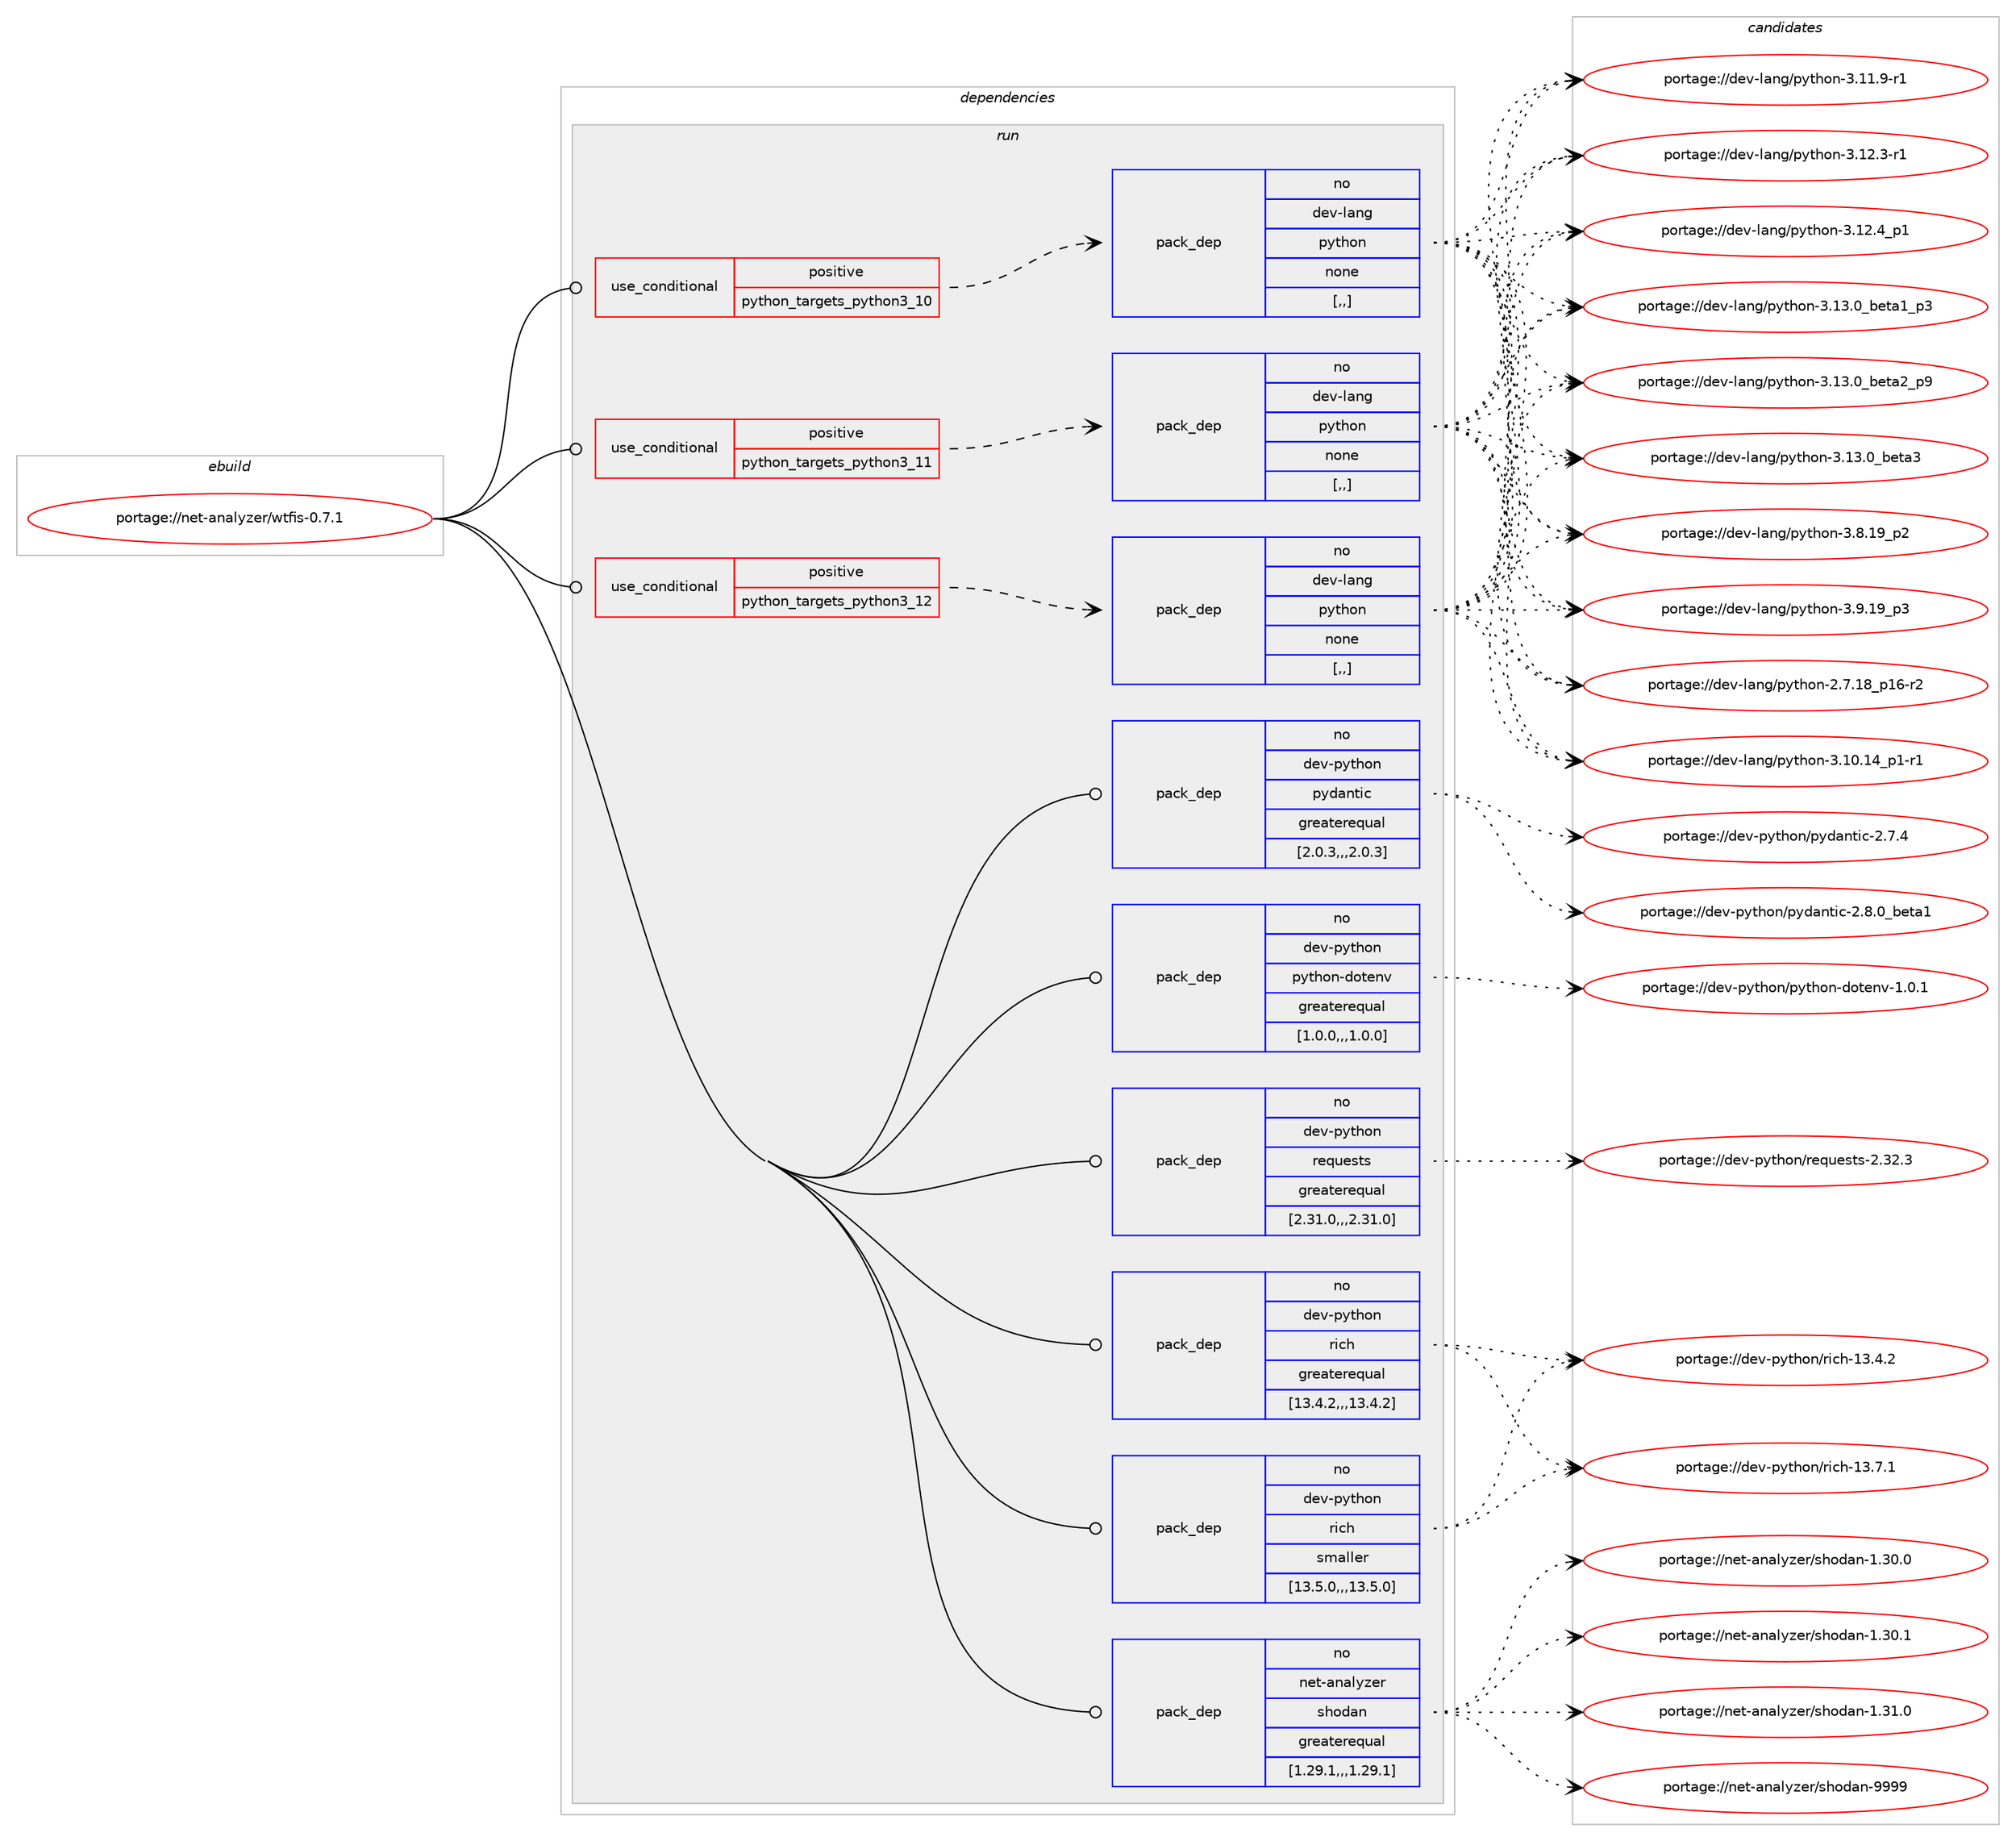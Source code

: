 digraph prolog {

# *************
# Graph options
# *************

newrank=true;
concentrate=true;
compound=true;
graph [rankdir=LR,fontname=Helvetica,fontsize=10,ranksep=1.5];#, ranksep=2.5, nodesep=0.2];
edge  [arrowhead=vee];
node  [fontname=Helvetica,fontsize=10];

# **********
# The ebuild
# **********

subgraph cluster_leftcol {
color=gray;
label=<<i>ebuild</i>>;
id [label="portage://net-analyzer/wtfis-0.7.1", color=red, width=4, href="../net-analyzer/wtfis-0.7.1.svg"];
}

# ****************
# The dependencies
# ****************

subgraph cluster_midcol {
color=gray;
label=<<i>dependencies</i>>;
subgraph cluster_compile {
fillcolor="#eeeeee";
style=filled;
label=<<i>compile</i>>;
}
subgraph cluster_compileandrun {
fillcolor="#eeeeee";
style=filled;
label=<<i>compile and run</i>>;
}
subgraph cluster_run {
fillcolor="#eeeeee";
style=filled;
label=<<i>run</i>>;
subgraph cond86252 {
dependency334607 [label=<<TABLE BORDER="0" CELLBORDER="1" CELLSPACING="0" CELLPADDING="4"><TR><TD ROWSPAN="3" CELLPADDING="10">use_conditional</TD></TR><TR><TD>positive</TD></TR><TR><TD>python_targets_python3_10</TD></TR></TABLE>>, shape=none, color=red];
subgraph pack245822 {
dependency334608 [label=<<TABLE BORDER="0" CELLBORDER="1" CELLSPACING="0" CELLPADDING="4" WIDTH="220"><TR><TD ROWSPAN="6" CELLPADDING="30">pack_dep</TD></TR><TR><TD WIDTH="110">no</TD></TR><TR><TD>dev-lang</TD></TR><TR><TD>python</TD></TR><TR><TD>none</TD></TR><TR><TD>[,,]</TD></TR></TABLE>>, shape=none, color=blue];
}
dependency334607:e -> dependency334608:w [weight=20,style="dashed",arrowhead="vee"];
}
id:e -> dependency334607:w [weight=20,style="solid",arrowhead="odot"];
subgraph cond86253 {
dependency334609 [label=<<TABLE BORDER="0" CELLBORDER="1" CELLSPACING="0" CELLPADDING="4"><TR><TD ROWSPAN="3" CELLPADDING="10">use_conditional</TD></TR><TR><TD>positive</TD></TR><TR><TD>python_targets_python3_11</TD></TR></TABLE>>, shape=none, color=red];
subgraph pack245823 {
dependency334610 [label=<<TABLE BORDER="0" CELLBORDER="1" CELLSPACING="0" CELLPADDING="4" WIDTH="220"><TR><TD ROWSPAN="6" CELLPADDING="30">pack_dep</TD></TR><TR><TD WIDTH="110">no</TD></TR><TR><TD>dev-lang</TD></TR><TR><TD>python</TD></TR><TR><TD>none</TD></TR><TR><TD>[,,]</TD></TR></TABLE>>, shape=none, color=blue];
}
dependency334609:e -> dependency334610:w [weight=20,style="dashed",arrowhead="vee"];
}
id:e -> dependency334609:w [weight=20,style="solid",arrowhead="odot"];
subgraph cond86254 {
dependency334611 [label=<<TABLE BORDER="0" CELLBORDER="1" CELLSPACING="0" CELLPADDING="4"><TR><TD ROWSPAN="3" CELLPADDING="10">use_conditional</TD></TR><TR><TD>positive</TD></TR><TR><TD>python_targets_python3_12</TD></TR></TABLE>>, shape=none, color=red];
subgraph pack245824 {
dependency334612 [label=<<TABLE BORDER="0" CELLBORDER="1" CELLSPACING="0" CELLPADDING="4" WIDTH="220"><TR><TD ROWSPAN="6" CELLPADDING="30">pack_dep</TD></TR><TR><TD WIDTH="110">no</TD></TR><TR><TD>dev-lang</TD></TR><TR><TD>python</TD></TR><TR><TD>none</TD></TR><TR><TD>[,,]</TD></TR></TABLE>>, shape=none, color=blue];
}
dependency334611:e -> dependency334612:w [weight=20,style="dashed",arrowhead="vee"];
}
id:e -> dependency334611:w [weight=20,style="solid",arrowhead="odot"];
subgraph pack245825 {
dependency334613 [label=<<TABLE BORDER="0" CELLBORDER="1" CELLSPACING="0" CELLPADDING="4" WIDTH="220"><TR><TD ROWSPAN="6" CELLPADDING="30">pack_dep</TD></TR><TR><TD WIDTH="110">no</TD></TR><TR><TD>dev-python</TD></TR><TR><TD>pydantic</TD></TR><TR><TD>greaterequal</TD></TR><TR><TD>[2.0.3,,,2.0.3]</TD></TR></TABLE>>, shape=none, color=blue];
}
id:e -> dependency334613:w [weight=20,style="solid",arrowhead="odot"];
subgraph pack245826 {
dependency334614 [label=<<TABLE BORDER="0" CELLBORDER="1" CELLSPACING="0" CELLPADDING="4" WIDTH="220"><TR><TD ROWSPAN="6" CELLPADDING="30">pack_dep</TD></TR><TR><TD WIDTH="110">no</TD></TR><TR><TD>dev-python</TD></TR><TR><TD>python-dotenv</TD></TR><TR><TD>greaterequal</TD></TR><TR><TD>[1.0.0,,,1.0.0]</TD></TR></TABLE>>, shape=none, color=blue];
}
id:e -> dependency334614:w [weight=20,style="solid",arrowhead="odot"];
subgraph pack245827 {
dependency334615 [label=<<TABLE BORDER="0" CELLBORDER="1" CELLSPACING="0" CELLPADDING="4" WIDTH="220"><TR><TD ROWSPAN="6" CELLPADDING="30">pack_dep</TD></TR><TR><TD WIDTH="110">no</TD></TR><TR><TD>dev-python</TD></TR><TR><TD>requests</TD></TR><TR><TD>greaterequal</TD></TR><TR><TD>[2.31.0,,,2.31.0]</TD></TR></TABLE>>, shape=none, color=blue];
}
id:e -> dependency334615:w [weight=20,style="solid",arrowhead="odot"];
subgraph pack245828 {
dependency334616 [label=<<TABLE BORDER="0" CELLBORDER="1" CELLSPACING="0" CELLPADDING="4" WIDTH="220"><TR><TD ROWSPAN="6" CELLPADDING="30">pack_dep</TD></TR><TR><TD WIDTH="110">no</TD></TR><TR><TD>dev-python</TD></TR><TR><TD>rich</TD></TR><TR><TD>greaterequal</TD></TR><TR><TD>[13.4.2,,,13.4.2]</TD></TR></TABLE>>, shape=none, color=blue];
}
id:e -> dependency334616:w [weight=20,style="solid",arrowhead="odot"];
subgraph pack245829 {
dependency334617 [label=<<TABLE BORDER="0" CELLBORDER="1" CELLSPACING="0" CELLPADDING="4" WIDTH="220"><TR><TD ROWSPAN="6" CELLPADDING="30">pack_dep</TD></TR><TR><TD WIDTH="110">no</TD></TR><TR><TD>dev-python</TD></TR><TR><TD>rich</TD></TR><TR><TD>smaller</TD></TR><TR><TD>[13.5.0,,,13.5.0]</TD></TR></TABLE>>, shape=none, color=blue];
}
id:e -> dependency334617:w [weight=20,style="solid",arrowhead="odot"];
subgraph pack245830 {
dependency334618 [label=<<TABLE BORDER="0" CELLBORDER="1" CELLSPACING="0" CELLPADDING="4" WIDTH="220"><TR><TD ROWSPAN="6" CELLPADDING="30">pack_dep</TD></TR><TR><TD WIDTH="110">no</TD></TR><TR><TD>net-analyzer</TD></TR><TR><TD>shodan</TD></TR><TR><TD>greaterequal</TD></TR><TR><TD>[1.29.1,,,1.29.1]</TD></TR></TABLE>>, shape=none, color=blue];
}
id:e -> dependency334618:w [weight=20,style="solid",arrowhead="odot"];
}
}

# **************
# The candidates
# **************

subgraph cluster_choices {
rank=same;
color=gray;
label=<<i>candidates</i>>;

subgraph choice245822 {
color=black;
nodesep=1;
choice100101118451089711010347112121116104111110455046554649569511249544511450 [label="portage://dev-lang/python-2.7.18_p16-r2", color=red, width=4,href="../dev-lang/python-2.7.18_p16-r2.svg"];
choice100101118451089711010347112121116104111110455146494846495295112494511449 [label="portage://dev-lang/python-3.10.14_p1-r1", color=red, width=4,href="../dev-lang/python-3.10.14_p1-r1.svg"];
choice100101118451089711010347112121116104111110455146494946574511449 [label="portage://dev-lang/python-3.11.9-r1", color=red, width=4,href="../dev-lang/python-3.11.9-r1.svg"];
choice100101118451089711010347112121116104111110455146495046514511449 [label="portage://dev-lang/python-3.12.3-r1", color=red, width=4,href="../dev-lang/python-3.12.3-r1.svg"];
choice100101118451089711010347112121116104111110455146495046529511249 [label="portage://dev-lang/python-3.12.4_p1", color=red, width=4,href="../dev-lang/python-3.12.4_p1.svg"];
choice10010111845108971101034711212111610411111045514649514648959810111697499511251 [label="portage://dev-lang/python-3.13.0_beta1_p3", color=red, width=4,href="../dev-lang/python-3.13.0_beta1_p3.svg"];
choice10010111845108971101034711212111610411111045514649514648959810111697509511257 [label="portage://dev-lang/python-3.13.0_beta2_p9", color=red, width=4,href="../dev-lang/python-3.13.0_beta2_p9.svg"];
choice1001011184510897110103471121211161041111104551464951464895981011169751 [label="portage://dev-lang/python-3.13.0_beta3", color=red, width=4,href="../dev-lang/python-3.13.0_beta3.svg"];
choice100101118451089711010347112121116104111110455146564649579511250 [label="portage://dev-lang/python-3.8.19_p2", color=red, width=4,href="../dev-lang/python-3.8.19_p2.svg"];
choice100101118451089711010347112121116104111110455146574649579511251 [label="portage://dev-lang/python-3.9.19_p3", color=red, width=4,href="../dev-lang/python-3.9.19_p3.svg"];
dependency334608:e -> choice100101118451089711010347112121116104111110455046554649569511249544511450:w [style=dotted,weight="100"];
dependency334608:e -> choice100101118451089711010347112121116104111110455146494846495295112494511449:w [style=dotted,weight="100"];
dependency334608:e -> choice100101118451089711010347112121116104111110455146494946574511449:w [style=dotted,weight="100"];
dependency334608:e -> choice100101118451089711010347112121116104111110455146495046514511449:w [style=dotted,weight="100"];
dependency334608:e -> choice100101118451089711010347112121116104111110455146495046529511249:w [style=dotted,weight="100"];
dependency334608:e -> choice10010111845108971101034711212111610411111045514649514648959810111697499511251:w [style=dotted,weight="100"];
dependency334608:e -> choice10010111845108971101034711212111610411111045514649514648959810111697509511257:w [style=dotted,weight="100"];
dependency334608:e -> choice1001011184510897110103471121211161041111104551464951464895981011169751:w [style=dotted,weight="100"];
dependency334608:e -> choice100101118451089711010347112121116104111110455146564649579511250:w [style=dotted,weight="100"];
dependency334608:e -> choice100101118451089711010347112121116104111110455146574649579511251:w [style=dotted,weight="100"];
}
subgraph choice245823 {
color=black;
nodesep=1;
choice100101118451089711010347112121116104111110455046554649569511249544511450 [label="portage://dev-lang/python-2.7.18_p16-r2", color=red, width=4,href="../dev-lang/python-2.7.18_p16-r2.svg"];
choice100101118451089711010347112121116104111110455146494846495295112494511449 [label="portage://dev-lang/python-3.10.14_p1-r1", color=red, width=4,href="../dev-lang/python-3.10.14_p1-r1.svg"];
choice100101118451089711010347112121116104111110455146494946574511449 [label="portage://dev-lang/python-3.11.9-r1", color=red, width=4,href="../dev-lang/python-3.11.9-r1.svg"];
choice100101118451089711010347112121116104111110455146495046514511449 [label="portage://dev-lang/python-3.12.3-r1", color=red, width=4,href="../dev-lang/python-3.12.3-r1.svg"];
choice100101118451089711010347112121116104111110455146495046529511249 [label="portage://dev-lang/python-3.12.4_p1", color=red, width=4,href="../dev-lang/python-3.12.4_p1.svg"];
choice10010111845108971101034711212111610411111045514649514648959810111697499511251 [label="portage://dev-lang/python-3.13.0_beta1_p3", color=red, width=4,href="../dev-lang/python-3.13.0_beta1_p3.svg"];
choice10010111845108971101034711212111610411111045514649514648959810111697509511257 [label="portage://dev-lang/python-3.13.0_beta2_p9", color=red, width=4,href="../dev-lang/python-3.13.0_beta2_p9.svg"];
choice1001011184510897110103471121211161041111104551464951464895981011169751 [label="portage://dev-lang/python-3.13.0_beta3", color=red, width=4,href="../dev-lang/python-3.13.0_beta3.svg"];
choice100101118451089711010347112121116104111110455146564649579511250 [label="portage://dev-lang/python-3.8.19_p2", color=red, width=4,href="../dev-lang/python-3.8.19_p2.svg"];
choice100101118451089711010347112121116104111110455146574649579511251 [label="portage://dev-lang/python-3.9.19_p3", color=red, width=4,href="../dev-lang/python-3.9.19_p3.svg"];
dependency334610:e -> choice100101118451089711010347112121116104111110455046554649569511249544511450:w [style=dotted,weight="100"];
dependency334610:e -> choice100101118451089711010347112121116104111110455146494846495295112494511449:w [style=dotted,weight="100"];
dependency334610:e -> choice100101118451089711010347112121116104111110455146494946574511449:w [style=dotted,weight="100"];
dependency334610:e -> choice100101118451089711010347112121116104111110455146495046514511449:w [style=dotted,weight="100"];
dependency334610:e -> choice100101118451089711010347112121116104111110455146495046529511249:w [style=dotted,weight="100"];
dependency334610:e -> choice10010111845108971101034711212111610411111045514649514648959810111697499511251:w [style=dotted,weight="100"];
dependency334610:e -> choice10010111845108971101034711212111610411111045514649514648959810111697509511257:w [style=dotted,weight="100"];
dependency334610:e -> choice1001011184510897110103471121211161041111104551464951464895981011169751:w [style=dotted,weight="100"];
dependency334610:e -> choice100101118451089711010347112121116104111110455146564649579511250:w [style=dotted,weight="100"];
dependency334610:e -> choice100101118451089711010347112121116104111110455146574649579511251:w [style=dotted,weight="100"];
}
subgraph choice245824 {
color=black;
nodesep=1;
choice100101118451089711010347112121116104111110455046554649569511249544511450 [label="portage://dev-lang/python-2.7.18_p16-r2", color=red, width=4,href="../dev-lang/python-2.7.18_p16-r2.svg"];
choice100101118451089711010347112121116104111110455146494846495295112494511449 [label="portage://dev-lang/python-3.10.14_p1-r1", color=red, width=4,href="../dev-lang/python-3.10.14_p1-r1.svg"];
choice100101118451089711010347112121116104111110455146494946574511449 [label="portage://dev-lang/python-3.11.9-r1", color=red, width=4,href="../dev-lang/python-3.11.9-r1.svg"];
choice100101118451089711010347112121116104111110455146495046514511449 [label="portage://dev-lang/python-3.12.3-r1", color=red, width=4,href="../dev-lang/python-3.12.3-r1.svg"];
choice100101118451089711010347112121116104111110455146495046529511249 [label="portage://dev-lang/python-3.12.4_p1", color=red, width=4,href="../dev-lang/python-3.12.4_p1.svg"];
choice10010111845108971101034711212111610411111045514649514648959810111697499511251 [label="portage://dev-lang/python-3.13.0_beta1_p3", color=red, width=4,href="../dev-lang/python-3.13.0_beta1_p3.svg"];
choice10010111845108971101034711212111610411111045514649514648959810111697509511257 [label="portage://dev-lang/python-3.13.0_beta2_p9", color=red, width=4,href="../dev-lang/python-3.13.0_beta2_p9.svg"];
choice1001011184510897110103471121211161041111104551464951464895981011169751 [label="portage://dev-lang/python-3.13.0_beta3", color=red, width=4,href="../dev-lang/python-3.13.0_beta3.svg"];
choice100101118451089711010347112121116104111110455146564649579511250 [label="portage://dev-lang/python-3.8.19_p2", color=red, width=4,href="../dev-lang/python-3.8.19_p2.svg"];
choice100101118451089711010347112121116104111110455146574649579511251 [label="portage://dev-lang/python-3.9.19_p3", color=red, width=4,href="../dev-lang/python-3.9.19_p3.svg"];
dependency334612:e -> choice100101118451089711010347112121116104111110455046554649569511249544511450:w [style=dotted,weight="100"];
dependency334612:e -> choice100101118451089711010347112121116104111110455146494846495295112494511449:w [style=dotted,weight="100"];
dependency334612:e -> choice100101118451089711010347112121116104111110455146494946574511449:w [style=dotted,weight="100"];
dependency334612:e -> choice100101118451089711010347112121116104111110455146495046514511449:w [style=dotted,weight="100"];
dependency334612:e -> choice100101118451089711010347112121116104111110455146495046529511249:w [style=dotted,weight="100"];
dependency334612:e -> choice10010111845108971101034711212111610411111045514649514648959810111697499511251:w [style=dotted,weight="100"];
dependency334612:e -> choice10010111845108971101034711212111610411111045514649514648959810111697509511257:w [style=dotted,weight="100"];
dependency334612:e -> choice1001011184510897110103471121211161041111104551464951464895981011169751:w [style=dotted,weight="100"];
dependency334612:e -> choice100101118451089711010347112121116104111110455146564649579511250:w [style=dotted,weight="100"];
dependency334612:e -> choice100101118451089711010347112121116104111110455146574649579511251:w [style=dotted,weight="100"];
}
subgraph choice245825 {
color=black;
nodesep=1;
choice10010111845112121116104111110471121211009711011610599455046554652 [label="portage://dev-python/pydantic-2.7.4", color=red, width=4,href="../dev-python/pydantic-2.7.4.svg"];
choice1001011184511212111610411111047112121100971101161059945504656464895981011169749 [label="portage://dev-python/pydantic-2.8.0_beta1", color=red, width=4,href="../dev-python/pydantic-2.8.0_beta1.svg"];
dependency334613:e -> choice10010111845112121116104111110471121211009711011610599455046554652:w [style=dotted,weight="100"];
dependency334613:e -> choice1001011184511212111610411111047112121100971101161059945504656464895981011169749:w [style=dotted,weight="100"];
}
subgraph choice245826 {
color=black;
nodesep=1;
choice100101118451121211161041111104711212111610411111045100111116101110118454946484649 [label="portage://dev-python/python-dotenv-1.0.1", color=red, width=4,href="../dev-python/python-dotenv-1.0.1.svg"];
dependency334614:e -> choice100101118451121211161041111104711212111610411111045100111116101110118454946484649:w [style=dotted,weight="100"];
}
subgraph choice245827 {
color=black;
nodesep=1;
choice100101118451121211161041111104711410111311710111511611545504651504651 [label="portage://dev-python/requests-2.32.3", color=red, width=4,href="../dev-python/requests-2.32.3.svg"];
dependency334615:e -> choice100101118451121211161041111104711410111311710111511611545504651504651:w [style=dotted,weight="100"];
}
subgraph choice245828 {
color=black;
nodesep=1;
choice10010111845112121116104111110471141059910445495146524650 [label="portage://dev-python/rich-13.4.2", color=red, width=4,href="../dev-python/rich-13.4.2.svg"];
choice10010111845112121116104111110471141059910445495146554649 [label="portage://dev-python/rich-13.7.1", color=red, width=4,href="../dev-python/rich-13.7.1.svg"];
dependency334616:e -> choice10010111845112121116104111110471141059910445495146524650:w [style=dotted,weight="100"];
dependency334616:e -> choice10010111845112121116104111110471141059910445495146554649:w [style=dotted,weight="100"];
}
subgraph choice245829 {
color=black;
nodesep=1;
choice10010111845112121116104111110471141059910445495146524650 [label="portage://dev-python/rich-13.4.2", color=red, width=4,href="../dev-python/rich-13.4.2.svg"];
choice10010111845112121116104111110471141059910445495146554649 [label="portage://dev-python/rich-13.7.1", color=red, width=4,href="../dev-python/rich-13.7.1.svg"];
dependency334617:e -> choice10010111845112121116104111110471141059910445495146524650:w [style=dotted,weight="100"];
dependency334617:e -> choice10010111845112121116104111110471141059910445495146554649:w [style=dotted,weight="100"];
}
subgraph choice245830 {
color=black;
nodesep=1;
choice110101116459711097108121122101114471151041111009711045494651484648 [label="portage://net-analyzer/shodan-1.30.0", color=red, width=4,href="../net-analyzer/shodan-1.30.0.svg"];
choice110101116459711097108121122101114471151041111009711045494651484649 [label="portage://net-analyzer/shodan-1.30.1", color=red, width=4,href="../net-analyzer/shodan-1.30.1.svg"];
choice110101116459711097108121122101114471151041111009711045494651494648 [label="portage://net-analyzer/shodan-1.31.0", color=red, width=4,href="../net-analyzer/shodan-1.31.0.svg"];
choice11010111645971109710812112210111447115104111100971104557575757 [label="portage://net-analyzer/shodan-9999", color=red, width=4,href="../net-analyzer/shodan-9999.svg"];
dependency334618:e -> choice110101116459711097108121122101114471151041111009711045494651484648:w [style=dotted,weight="100"];
dependency334618:e -> choice110101116459711097108121122101114471151041111009711045494651484649:w [style=dotted,weight="100"];
dependency334618:e -> choice110101116459711097108121122101114471151041111009711045494651494648:w [style=dotted,weight="100"];
dependency334618:e -> choice11010111645971109710812112210111447115104111100971104557575757:w [style=dotted,weight="100"];
}
}

}
